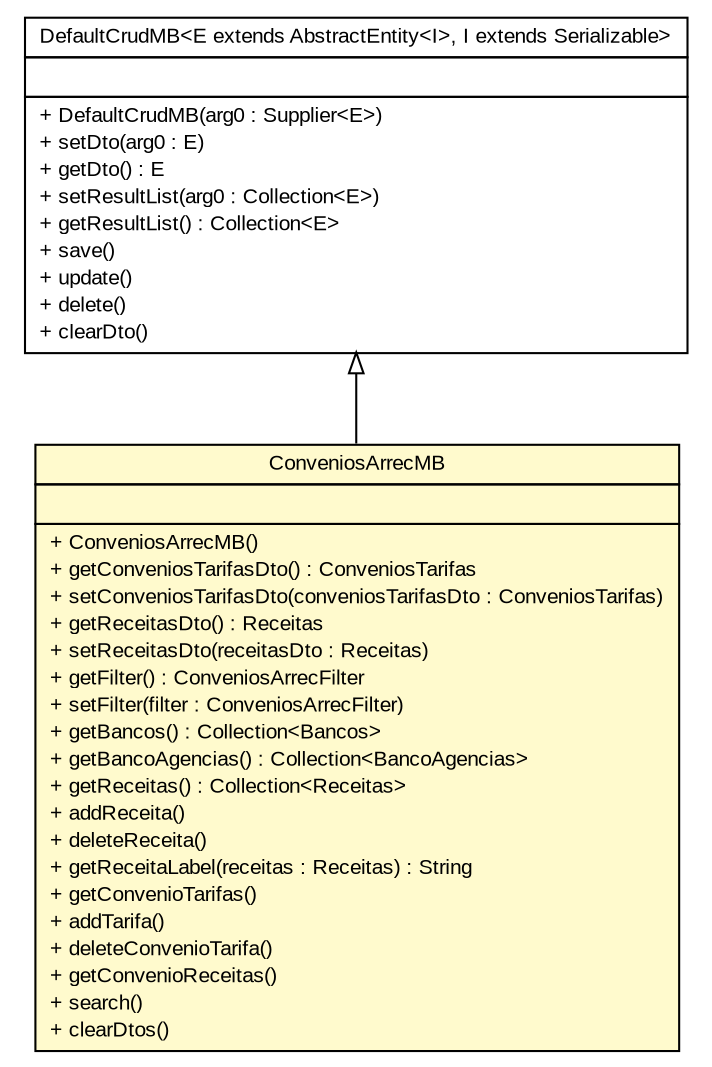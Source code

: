 #!/usr/local/bin/dot
#
# Class diagram 
# Generated by UMLGraph version R5_6 (http://www.umlgraph.org/)
#

digraph G {
	edge [fontname="arial",fontsize=10,labelfontname="arial",labelfontsize=10];
	node [fontname="arial",fontsize=10,shape=plaintext];
	nodesep=0.25;
	ranksep=0.5;
	// br.gov.to.sefaz.arr.parametros.managedbean.ConveniosArrecMB
	c631 [label=<<table title="br.gov.to.sefaz.arr.parametros.managedbean.ConveniosArrecMB" border="0" cellborder="1" cellspacing="0" cellpadding="2" port="p" bgcolor="lemonChiffon" href="./ConveniosArrecMB.html">
		<tr><td><table border="0" cellspacing="0" cellpadding="1">
<tr><td align="center" balign="center"> ConveniosArrecMB </td></tr>
		</table></td></tr>
		<tr><td><table border="0" cellspacing="0" cellpadding="1">
<tr><td align="left" balign="left">  </td></tr>
		</table></td></tr>
		<tr><td><table border="0" cellspacing="0" cellpadding="1">
<tr><td align="left" balign="left"> + ConveniosArrecMB() </td></tr>
<tr><td align="left" balign="left"> + getConveniosTarifasDto() : ConveniosTarifas </td></tr>
<tr><td align="left" balign="left"> + setConveniosTarifasDto(conveniosTarifasDto : ConveniosTarifas) </td></tr>
<tr><td align="left" balign="left"> + getReceitasDto() : Receitas </td></tr>
<tr><td align="left" balign="left"> + setReceitasDto(receitasDto : Receitas) </td></tr>
<tr><td align="left" balign="left"> + getFilter() : ConveniosArrecFilter </td></tr>
<tr><td align="left" balign="left"> + setFilter(filter : ConveniosArrecFilter) </td></tr>
<tr><td align="left" balign="left"> + getBancos() : Collection&lt;Bancos&gt; </td></tr>
<tr><td align="left" balign="left"> + getBancoAgencias() : Collection&lt;BancoAgencias&gt; </td></tr>
<tr><td align="left" balign="left"> + getReceitas() : Collection&lt;Receitas&gt; </td></tr>
<tr><td align="left" balign="left"> + addReceita() </td></tr>
<tr><td align="left" balign="left"> + deleteReceita() </td></tr>
<tr><td align="left" balign="left"> + getReceitaLabel(receitas : Receitas) : String </td></tr>
<tr><td align="left" balign="left"> + getConvenioTarifas() </td></tr>
<tr><td align="left" balign="left"> + addTarifa() </td></tr>
<tr><td align="left" balign="left"> + deleteConvenioTarifa() </td></tr>
<tr><td align="left" balign="left"> + getConvenioReceitas() </td></tr>
<tr><td align="left" balign="left"> + search() </td></tr>
<tr><td align="left" balign="left"> + clearDtos() </td></tr>
		</table></td></tr>
		</table>>, URL="./ConveniosArrecMB.html", fontname="arial", fontcolor="black", fontsize=10.0];
	//br.gov.to.sefaz.arr.parametros.managedbean.ConveniosArrecMB extends br.gov.to.sefaz.presentation.managedbean.impl.DefaultCrudMB<br.gov.to.sefaz.arr.persistence.entity.ConveniosArrec, java.lang.Long>
	c656:p -> c631:p [dir=back,arrowtail=empty];
	// br.gov.to.sefaz.presentation.managedbean.impl.DefaultCrudMB<E extends br.gov.to.sefaz.persistence.entity.AbstractEntity<I>, I extends java.io.Serializable>
	c656 [label=<<table title="br.gov.to.sefaz.presentation.managedbean.impl.DefaultCrudMB" border="0" cellborder="1" cellspacing="0" cellpadding="2" port="p" href="http://java.sun.com/j2se/1.4.2/docs/api/br/gov/to/sefaz/presentation/managedbean/impl/DefaultCrudMB.html">
		<tr><td><table border="0" cellspacing="0" cellpadding="1">
<tr><td align="center" balign="center"> DefaultCrudMB&lt;E extends AbstractEntity&lt;I&gt;, I extends Serializable&gt; </td></tr>
		</table></td></tr>
		<tr><td><table border="0" cellspacing="0" cellpadding="1">
<tr><td align="left" balign="left">  </td></tr>
		</table></td></tr>
		<tr><td><table border="0" cellspacing="0" cellpadding="1">
<tr><td align="left" balign="left"> + DefaultCrudMB(arg0 : Supplier&lt;E&gt;) </td></tr>
<tr><td align="left" balign="left"> + setDto(arg0 : E) </td></tr>
<tr><td align="left" balign="left"> + getDto() : E </td></tr>
<tr><td align="left" balign="left"> + setResultList(arg0 : Collection&lt;E&gt;) </td></tr>
<tr><td align="left" balign="left"> + getResultList() : Collection&lt;E&gt; </td></tr>
<tr><td align="left" balign="left"> + save() </td></tr>
<tr><td align="left" balign="left"> + update() </td></tr>
<tr><td align="left" balign="left"> + delete() </td></tr>
<tr><td align="left" balign="left"> + clearDto() </td></tr>
		</table></td></tr>
		</table>>, URL="http://java.sun.com/j2se/1.4.2/docs/api/br/gov/to/sefaz/presentation/managedbean/impl/DefaultCrudMB.html", fontname="arial", fontcolor="black", fontsize=10.0];
}

